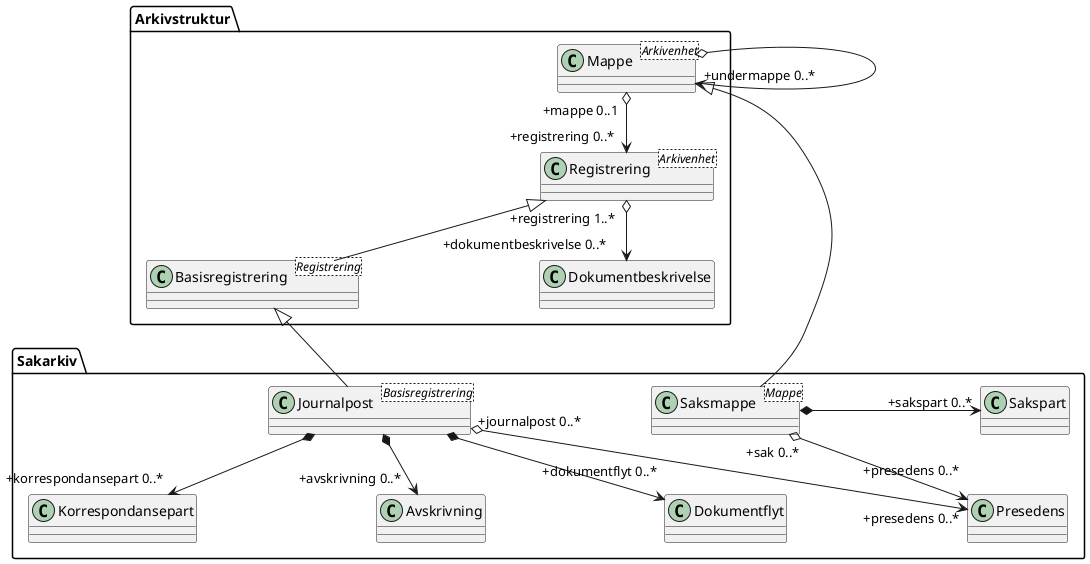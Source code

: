@startuml uml-sakarkiv-entiteter.puml
skinparam classAttributeIconSize 0
skinparam nodesep 180

class Arkivstruktur.Mappe <Arkivenhet>
class Arkivstruktur.Registrering <Arkivenhet>
class Arkivstruktur.Basisregistrering <Registrering>
class Sakarkiv.Journalpost <Basisregistrering>
class Sakarkiv.Saksmappe <Mappe>

Arkivstruktur.Registrering <|-- Arkivstruktur.Basisregistrering
Arkivstruktur.Basisregistrering <|-- Sakarkiv.Journalpost
Arkivstruktur.Mappe <|- Sakarkiv.Saksmappe

Arkivstruktur.Mappe "+mappe 0..1" o--> "+registrering 0..*" Arkivstruktur.Registrering
Arkivstruktur.Mappe o--> "+undermappe 0..*" Arkivstruktur.Mappe
Sakarkiv.Saksmappe *-> "+sakspart 0..*" Sakarkiv.Sakspart 
Sakarkiv.Saksmappe "+sak 0..*" o--> "+presedens 0..*\n" Sakarkiv.Presedens
Sakarkiv.Journalpost "+journalpost 0..*" o--> "+presedens 0..*" Sakarkiv.Presedens

Sakarkiv.Journalpost *--> "+korrespondansepart 0..*" Sakarkiv.Korrespondansepart
Sakarkiv.Journalpost *--> "+avskrivning 0..*" Sakarkiv.Avskrivning
Sakarkiv.Journalpost *--> "+dokumentflyt 0..*\n" Sakarkiv.Dokumentflyt
Arkivstruktur.Registrering "+registrering 1..*" o--> "+dokumentbeskrivelse 0..*" Arkivstruktur.Dokumentbeskrivelse 
@enduml
